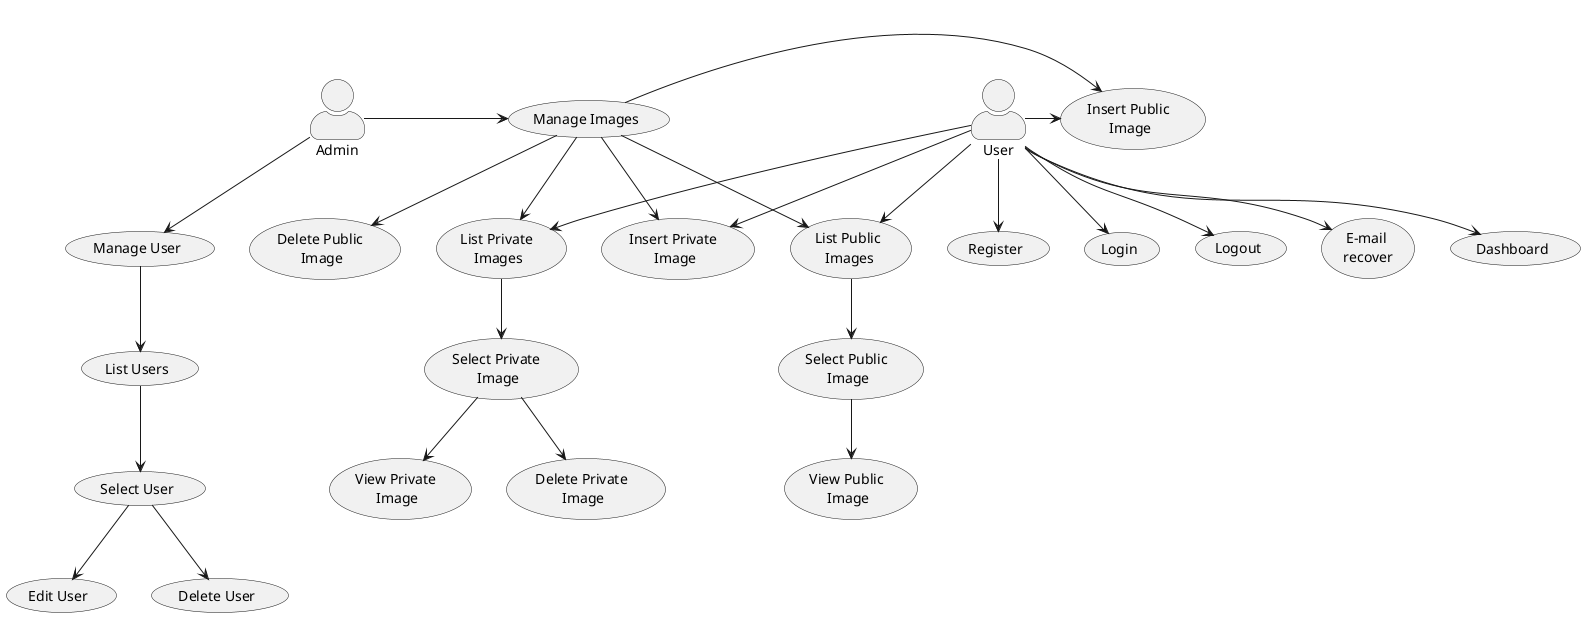 @startuml
skinparam actorStyle awesome

' Actor definition
actor User
actor Admin

' Usecase definition
usecase (Register) as uc_register
usecase (Login) as uc_login
usecase (Logout) as uc_logout
usecase (E-mail \nrecover) as uc_email_recover
usecase (Dashboard) as uc_dashboard
usecase (Manage User) as uc_manage_user
usecase (List Users) as uc_list_users
usecase (Edit User) as uc_edit_users
usecase (Delete User) as uc_delete_users
usecase (Select User) as uc_select_user
usecase (Manage Images) as uc_manage_image
usecase (Insert Public \nImage) as uc_public_image
usecase (Insert Private \nImage) as uc_private_image
usecase (List Public \nImages) as uc_list_public_image
usecase (Delete Public \nImage) as uc_delete_public_image
usecase (List Private \nImages) as uc_list_private_image
usecase (Delete Private \nImage) as uc_delete_private_image
usecase (Select Private \nImage) as uc_select_private_image
usecase (Select Public \nImage) as uc_select_public_image
usecase (View Public \nImage) as uc_view_public_image
usecase (View Private \nImage) as uc_view_private_image

Admin --> uc_manage_user
uc_manage_user --> uc_list_users
uc_list_users --> uc_select_user
uc_select_user --> uc_edit_users
uc_select_user --> uc_delete_users

Admin -> uc_manage_image
uc_manage_image -> uc_public_image
uc_manage_image --> uc_private_image
uc_manage_image --> uc_list_public_image
uc_manage_image --> uc_list_private_image
uc_manage_image --> uc_delete_public_image
uc_list_private_image --> uc_select_private_image
uc_select_private_image --> uc_delete_private_image
uc_select_private_image --> uc_view_private_image 
uc_list_public_image --> uc_select_public_image
uc_select_public_image --> uc_view_public_image

User --> uc_login
User --> uc_logout
User --> uc_register
User --> uc_email_recover
User --> uc_dashboard
User --> uc_private_image
User -> uc_public_image
User -> uc_list_private_image
User -> uc_list_public_image

@enduml